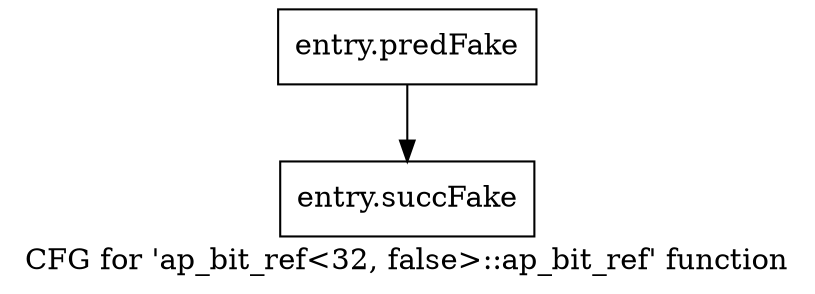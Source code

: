 digraph "CFG for 'ap_bit_ref\<32, false\>::ap_bit_ref' function" {
	label="CFG for 'ap_bit_ref\<32, false\>::ap_bit_ref' function";

	Node0x59bd180 [shape=record,filename="",linenumber="",label="{entry.predFake}"];
	Node0x59bd180 -> Node0x5ad9a70[ callList="" memoryops="" filename="/home/omerfaruk/tools/Xilinx/Vitis_HLS/2023.2/include/etc/ap_int_ref.h" execusionnum="0"];
	Node0x5ad9a70 [shape=record,filename="/home/omerfaruk/tools/Xilinx/Vitis_HLS/2023.2/include/etc/ap_int_ref.h",linenumber="774",label="{entry.succFake}"];
}
